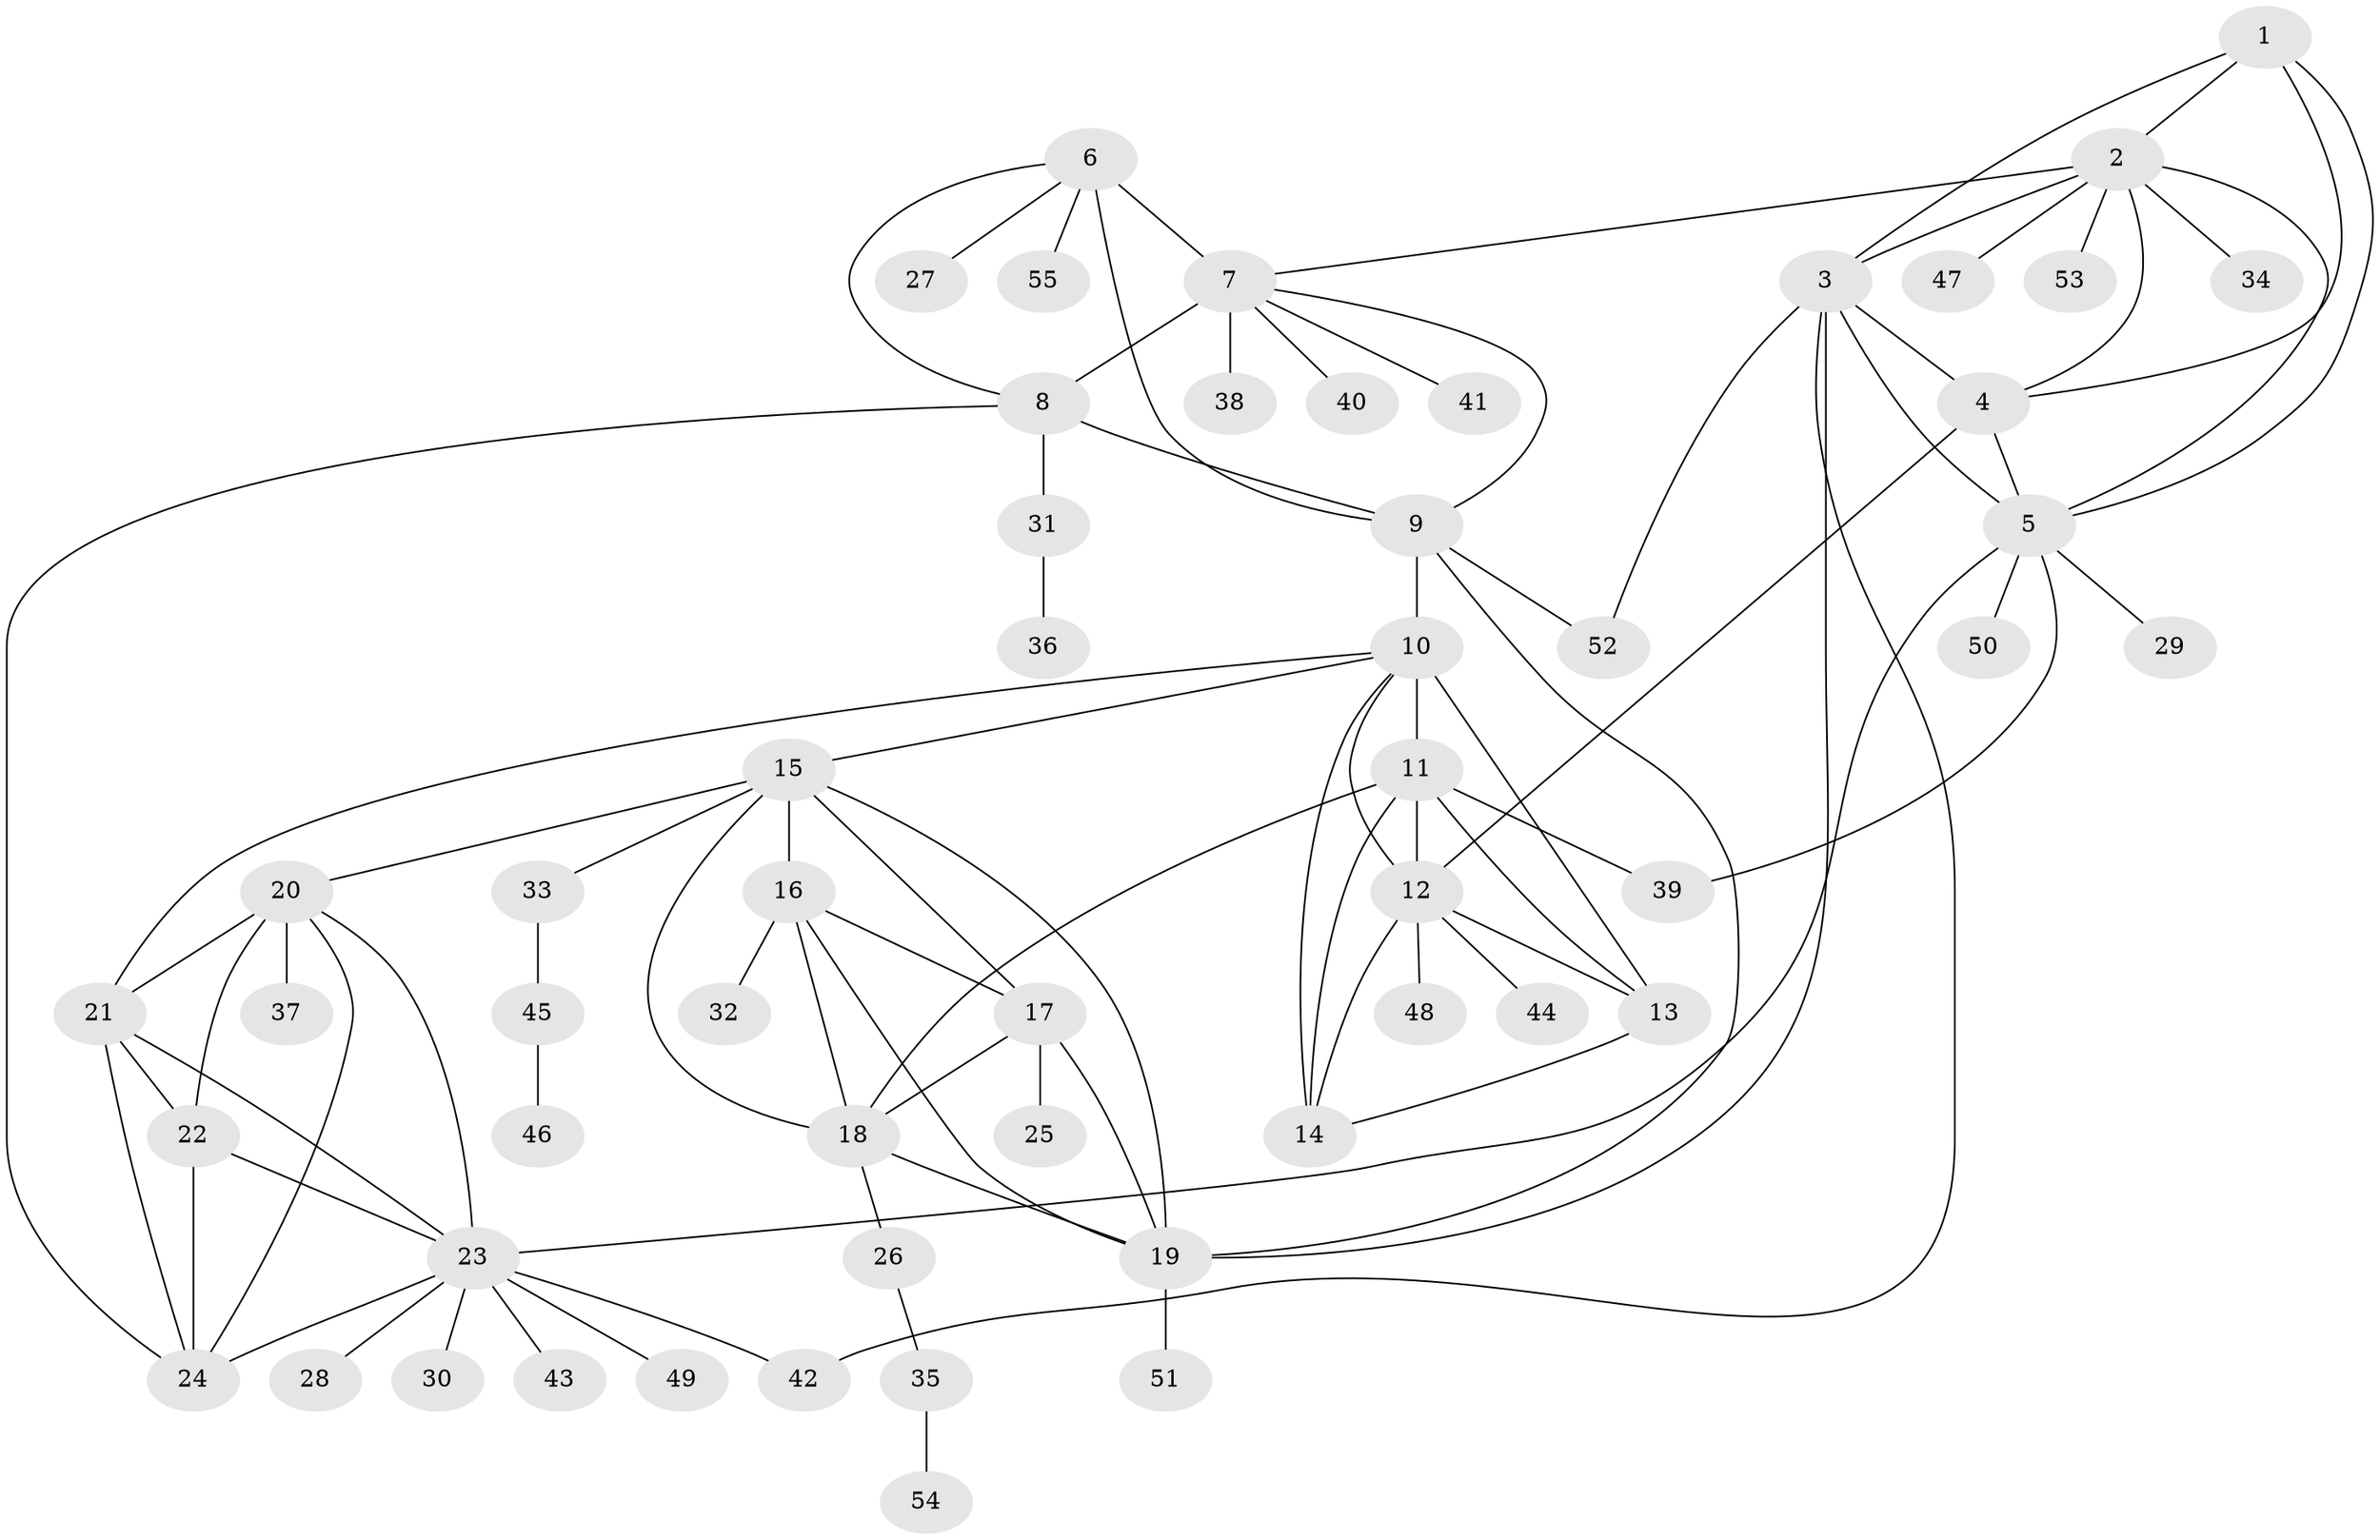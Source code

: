 // original degree distribution, {5: 0.045454545454545456, 9: 0.02727272727272727, 13: 0.00909090909090909, 7: 0.02727272727272727, 12: 0.01818181818181818, 6: 0.05454545454545454, 8: 0.02727272727272727, 11: 0.01818181818181818, 1: 0.6454545454545455, 2: 0.07272727272727272, 3: 0.045454545454545456, 4: 0.00909090909090909}
// Generated by graph-tools (version 1.1) at 2025/37/03/09/25 02:37:45]
// undirected, 55 vertices, 91 edges
graph export_dot {
graph [start="1"]
  node [color=gray90,style=filled];
  1;
  2;
  3;
  4;
  5;
  6;
  7;
  8;
  9;
  10;
  11;
  12;
  13;
  14;
  15;
  16;
  17;
  18;
  19;
  20;
  21;
  22;
  23;
  24;
  25;
  26;
  27;
  28;
  29;
  30;
  31;
  32;
  33;
  34;
  35;
  36;
  37;
  38;
  39;
  40;
  41;
  42;
  43;
  44;
  45;
  46;
  47;
  48;
  49;
  50;
  51;
  52;
  53;
  54;
  55;
  1 -- 2 [weight=1.0];
  1 -- 3 [weight=1.0];
  1 -- 4 [weight=1.0];
  1 -- 5 [weight=1.0];
  2 -- 3 [weight=1.0];
  2 -- 4 [weight=1.0];
  2 -- 5 [weight=1.0];
  2 -- 7 [weight=1.0];
  2 -- 34 [weight=1.0];
  2 -- 47 [weight=1.0];
  2 -- 53 [weight=1.0];
  3 -- 4 [weight=6.0];
  3 -- 5 [weight=1.0];
  3 -- 19 [weight=1.0];
  3 -- 42 [weight=1.0];
  3 -- 52 [weight=1.0];
  4 -- 5 [weight=1.0];
  4 -- 12 [weight=1.0];
  5 -- 23 [weight=1.0];
  5 -- 29 [weight=1.0];
  5 -- 39 [weight=1.0];
  5 -- 50 [weight=1.0];
  6 -- 7 [weight=1.0];
  6 -- 8 [weight=1.0];
  6 -- 9 [weight=2.0];
  6 -- 27 [weight=1.0];
  6 -- 55 [weight=1.0];
  7 -- 8 [weight=1.0];
  7 -- 9 [weight=2.0];
  7 -- 38 [weight=4.0];
  7 -- 40 [weight=1.0];
  7 -- 41 [weight=1.0];
  8 -- 9 [weight=2.0];
  8 -- 24 [weight=1.0];
  8 -- 31 [weight=1.0];
  9 -- 10 [weight=1.0];
  9 -- 19 [weight=1.0];
  9 -- 52 [weight=1.0];
  10 -- 11 [weight=1.0];
  10 -- 12 [weight=1.0];
  10 -- 13 [weight=5.0];
  10 -- 14 [weight=1.0];
  10 -- 15 [weight=1.0];
  10 -- 21 [weight=1.0];
  11 -- 12 [weight=1.0];
  11 -- 13 [weight=1.0];
  11 -- 14 [weight=1.0];
  11 -- 18 [weight=1.0];
  11 -- 39 [weight=6.0];
  12 -- 13 [weight=1.0];
  12 -- 14 [weight=1.0];
  12 -- 44 [weight=1.0];
  12 -- 48 [weight=1.0];
  13 -- 14 [weight=1.0];
  15 -- 16 [weight=1.0];
  15 -- 17 [weight=1.0];
  15 -- 18 [weight=1.0];
  15 -- 19 [weight=1.0];
  15 -- 20 [weight=1.0];
  15 -- 33 [weight=1.0];
  16 -- 17 [weight=1.0];
  16 -- 18 [weight=1.0];
  16 -- 19 [weight=1.0];
  16 -- 32 [weight=1.0];
  17 -- 18 [weight=1.0];
  17 -- 19 [weight=1.0];
  17 -- 25 [weight=1.0];
  18 -- 19 [weight=1.0];
  18 -- 26 [weight=1.0];
  19 -- 51 [weight=1.0];
  20 -- 21 [weight=1.0];
  20 -- 22 [weight=1.0];
  20 -- 23 [weight=1.0];
  20 -- 24 [weight=1.0];
  20 -- 37 [weight=5.0];
  21 -- 22 [weight=1.0];
  21 -- 23 [weight=1.0];
  21 -- 24 [weight=1.0];
  22 -- 23 [weight=1.0];
  22 -- 24 [weight=2.0];
  23 -- 24 [weight=1.0];
  23 -- 28 [weight=1.0];
  23 -- 30 [weight=1.0];
  23 -- 42 [weight=1.0];
  23 -- 43 [weight=1.0];
  23 -- 49 [weight=1.0];
  26 -- 35 [weight=1.0];
  31 -- 36 [weight=1.0];
  33 -- 45 [weight=1.0];
  35 -- 54 [weight=1.0];
  45 -- 46 [weight=3.0];
}
